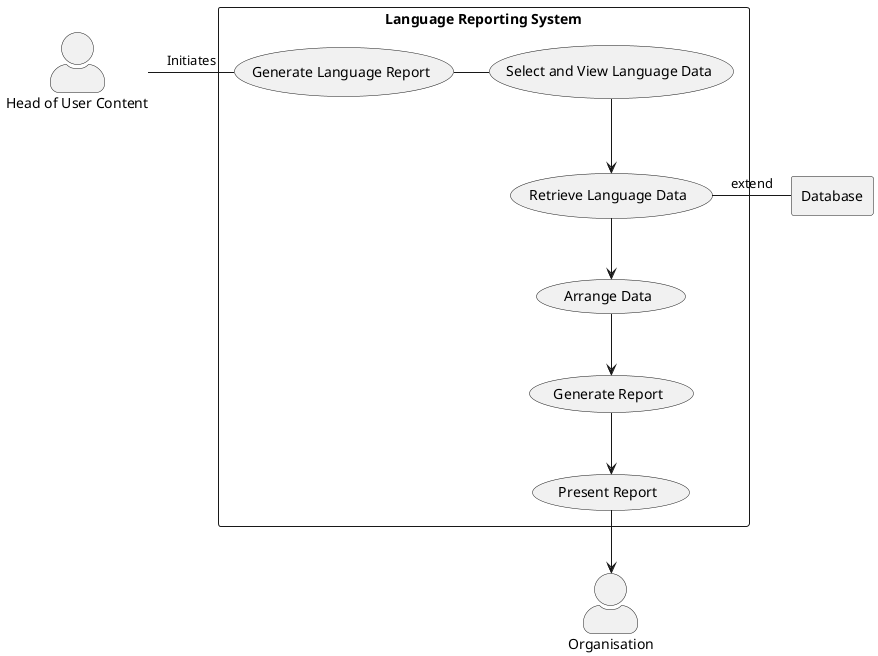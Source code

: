 @startuml
skinparam actorStyle awesome
top to bottom direction

rectangle "Database" as Database

actor "Head of User Content" as User


rectangle "Language Reporting System" {
    usecase UC1 as "Generate Language Report"
    usecase UC2 as "Select and View Language Data"
    usecase UC3 as "Retrieve Language Data"
    usecase UC4 as "Arrange Data"
    usecase UC5 as "Generate Report"
    usecase UC6 as "Present Report"

    User - UC1 : Initiates

    UC1 - UC2
    UC2 --> UC3
    UC3 --> UC4
    UC4 --> UC5
    UC5 --> UC6
    UC3 - Database : extend

}
UC6 --> "Organisation"
@enduml
